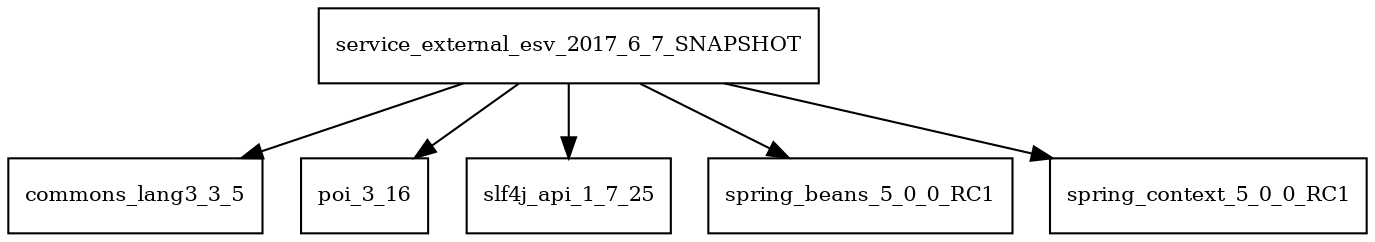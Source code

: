 digraph service_external_esv_2017_6_7_SNAPSHOT_dependencies {
  node [shape = box, fontsize=10.0];
  service_external_esv_2017_6_7_SNAPSHOT -> commons_lang3_3_5;
  service_external_esv_2017_6_7_SNAPSHOT -> poi_3_16;
  service_external_esv_2017_6_7_SNAPSHOT -> slf4j_api_1_7_25;
  service_external_esv_2017_6_7_SNAPSHOT -> spring_beans_5_0_0_RC1;
  service_external_esv_2017_6_7_SNAPSHOT -> spring_context_5_0_0_RC1;
}

